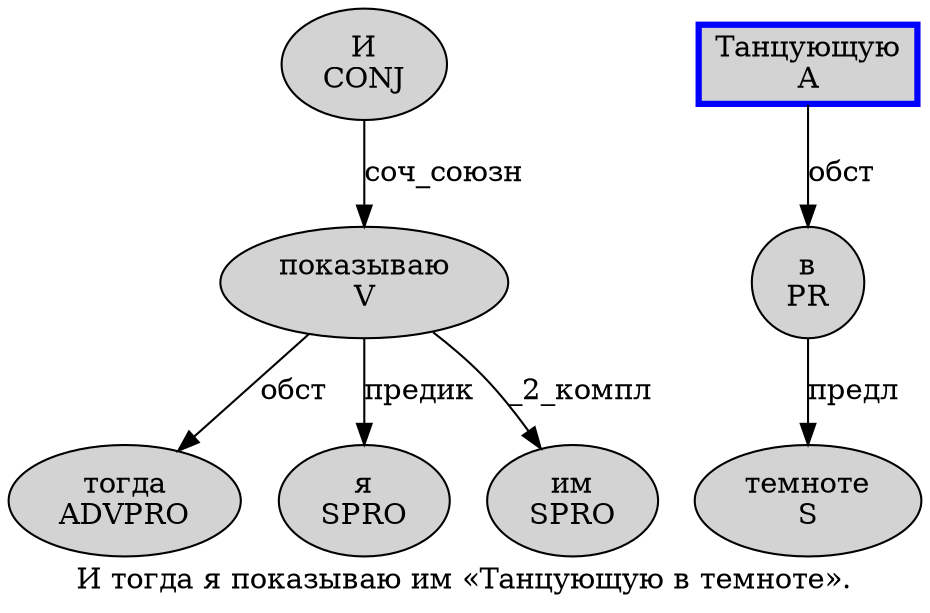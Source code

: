 digraph SENTENCE_757 {
	graph [label="И тогда я показываю им «Танцующую в темноте»."]
	node [style=filled]
		0 [label="И
CONJ" color="" fillcolor=lightgray penwidth=1 shape=ellipse]
		1 [label="тогда
ADVPRO" color="" fillcolor=lightgray penwidth=1 shape=ellipse]
		2 [label="я
SPRO" color="" fillcolor=lightgray penwidth=1 shape=ellipse]
		3 [label="показываю
V" color="" fillcolor=lightgray penwidth=1 shape=ellipse]
		4 [label="им
SPRO" color="" fillcolor=lightgray penwidth=1 shape=ellipse]
		6 [label="Танцующую
A" color=blue fillcolor=lightgray penwidth=3 shape=box]
		7 [label="в
PR" color="" fillcolor=lightgray penwidth=1 shape=ellipse]
		8 [label="темноте
S" color="" fillcolor=lightgray penwidth=1 shape=ellipse]
			6 -> 7 [label="обст"]
			3 -> 1 [label="обст"]
			3 -> 2 [label="предик"]
			3 -> 4 [label="_2_компл"]
			7 -> 8 [label="предл"]
			0 -> 3 [label="соч_союзн"]
}
